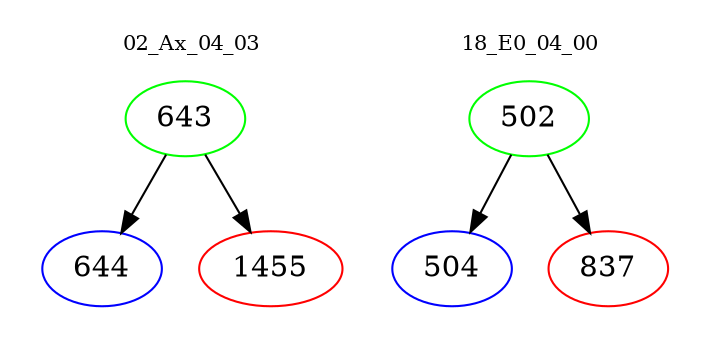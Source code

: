 digraph{
subgraph cluster_0 {
color = white
label = "02_Ax_04_03";
fontsize=10;
T0_643 [label="643", color="green"]
T0_643 -> T0_644 [color="black"]
T0_644 [label="644", color="blue"]
T0_643 -> T0_1455 [color="black"]
T0_1455 [label="1455", color="red"]
}
subgraph cluster_1 {
color = white
label = "18_E0_04_00";
fontsize=10;
T1_502 [label="502", color="green"]
T1_502 -> T1_504 [color="black"]
T1_504 [label="504", color="blue"]
T1_502 -> T1_837 [color="black"]
T1_837 [label="837", color="red"]
}
}
